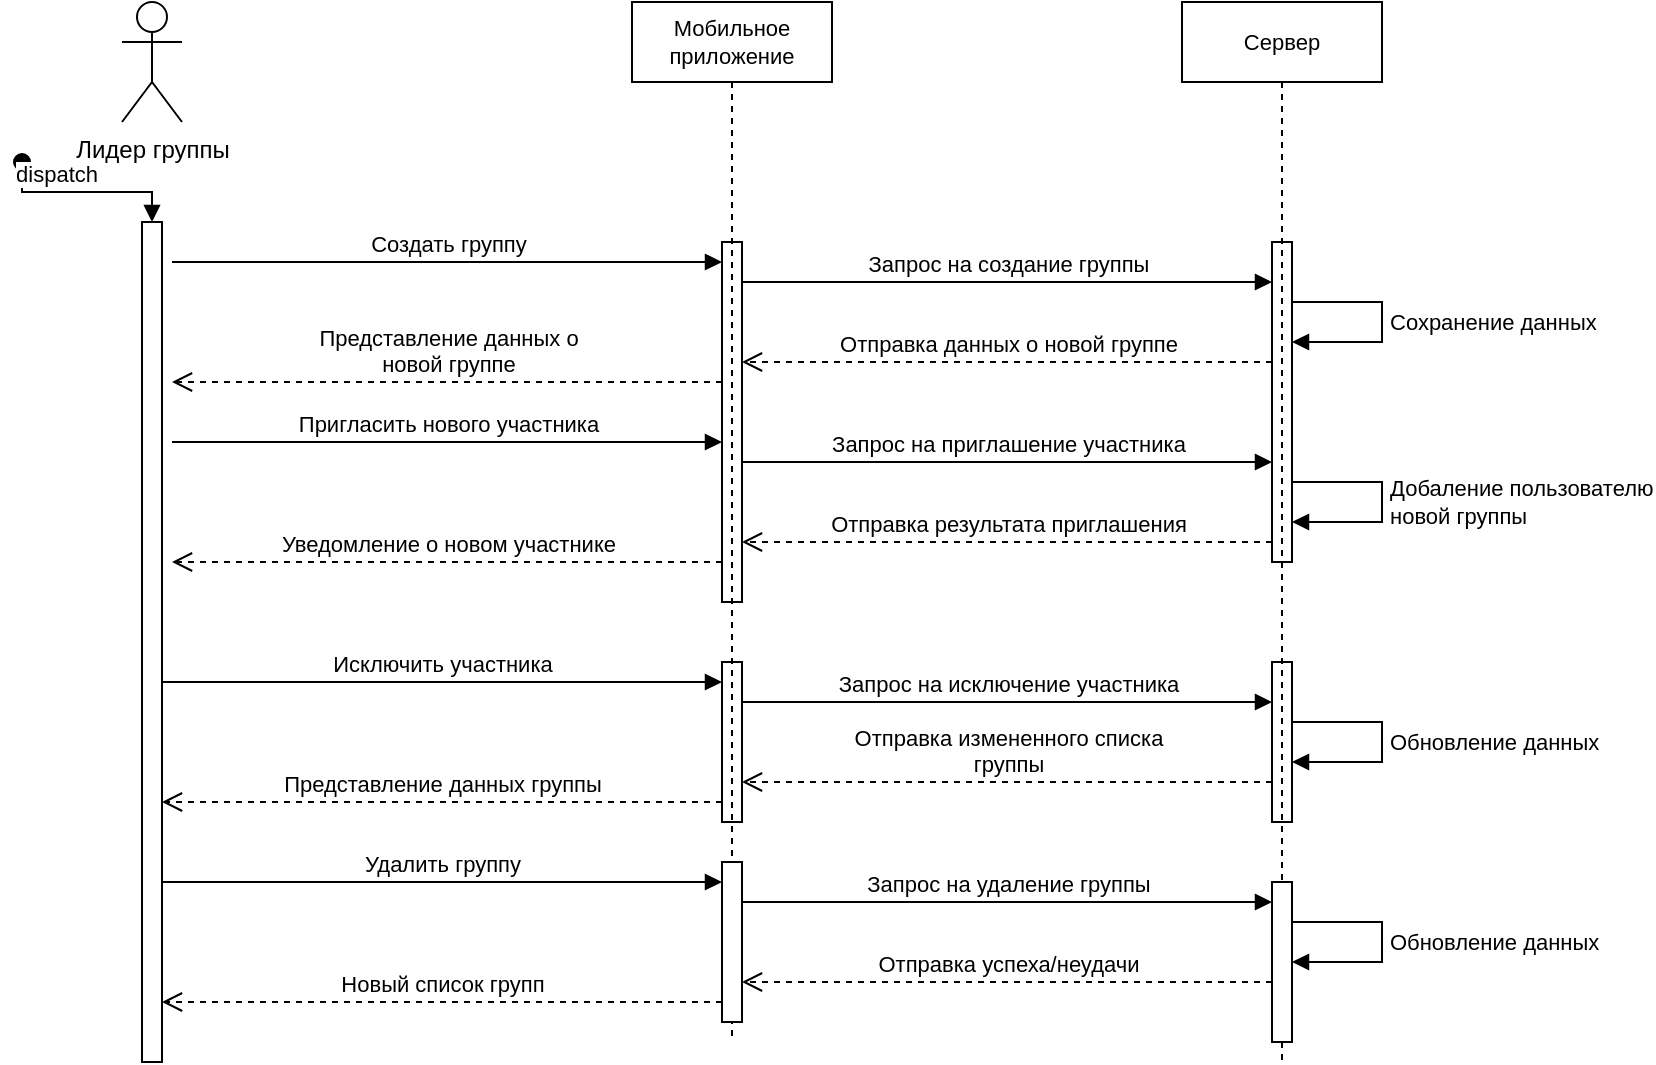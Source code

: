 <mxfile version="21.3.2" type="device">
  <diagram name="Страница 1" id="Wq2nfA6jhQTaQ1f7WmIL">
    <mxGraphModel dx="1485" dy="840" grid="1" gridSize="10" guides="1" tooltips="1" connect="1" arrows="1" fold="1" page="1" pageScale="1" pageWidth="827" pageHeight="1169" math="0" shadow="0">
      <root>
        <mxCell id="0" />
        <mxCell id="1" parent="0" />
        <mxCell id="SyBxCnizRaTd1Was5sVj-2" value="Лидер группы" style="shape=umlActor;verticalLabelPosition=bottom;verticalAlign=top;html=1;" vertex="1" parent="1">
          <mxGeometry x="70" y="990" width="30" height="60" as="geometry" />
        </mxCell>
        <mxCell id="SyBxCnizRaTd1Was5sVj-34" value="Создать группу" style="html=1;verticalAlign=bottom;endArrow=block;edgeStyle=elbowEdgeStyle;elbow=vertical;curved=0;rounded=0;" edge="1" parent="1" target="SyBxCnizRaTd1Was5sVj-60">
          <mxGeometry relative="1" as="geometry">
            <mxPoint x="95" y="1120" as="sourcePoint" />
            <Array as="points">
              <mxPoint x="170" y="1120" />
            </Array>
          </mxGeometry>
        </mxCell>
        <mxCell id="SyBxCnizRaTd1Was5sVj-35" value="Запрос на создание группы" style="html=1;verticalAlign=bottom;endArrow=block;edgeStyle=elbowEdgeStyle;elbow=vertical;curved=0;rounded=0;" edge="1" parent="1" source="SyBxCnizRaTd1Was5sVj-60" target="SyBxCnizRaTd1Was5sVj-72">
          <mxGeometry relative="1" as="geometry">
            <mxPoint x="575" y="1110" as="sourcePoint" />
            <Array as="points">
              <mxPoint x="410" y="1130" />
            </Array>
          </mxGeometry>
        </mxCell>
        <mxCell id="SyBxCnizRaTd1Was5sVj-36" value="Сохранение данных" style="html=1;align=left;spacingLeft=2;endArrow=block;rounded=0;edgeStyle=orthogonalEdgeStyle;curved=0;rounded=0;fontSize=11;" edge="1" parent="1">
          <mxGeometry relative="1" as="geometry">
            <mxPoint x="655" y="1140" as="sourcePoint" />
            <Array as="points">
              <mxPoint x="700" y="1140" />
              <mxPoint x="700" y="1160" />
            </Array>
            <mxPoint x="655" y="1160" as="targetPoint" />
          </mxGeometry>
        </mxCell>
        <mxCell id="SyBxCnizRaTd1Was5sVj-37" value="Отправка данных о новой группе" style="html=1;verticalAlign=bottom;endArrow=open;dashed=1;endSize=8;edgeStyle=elbowEdgeStyle;elbow=vertical;curved=0;rounded=0;" edge="1" parent="1" source="SyBxCnizRaTd1Was5sVj-72" target="SyBxCnizRaTd1Was5sVj-60">
          <mxGeometry relative="1" as="geometry">
            <mxPoint x="575" y="1185" as="targetPoint" />
            <Array as="points">
              <mxPoint x="430" y="1170" />
            </Array>
          </mxGeometry>
        </mxCell>
        <mxCell id="SyBxCnizRaTd1Was5sVj-38" value="&lt;div&gt;Представление данных о&lt;/div&gt;&lt;div&gt;новой группе&lt;br&gt;&lt;/div&gt;" style="html=1;verticalAlign=bottom;endArrow=open;dashed=1;endSize=8;edgeStyle=elbowEdgeStyle;elbow=vertical;curved=0;rounded=0;" edge="1" parent="1" source="SyBxCnizRaTd1Was5sVj-60">
          <mxGeometry relative="1" as="geometry">
            <mxPoint x="95" y="1180" as="targetPoint" />
            <Array as="points">
              <mxPoint x="150" y="1180" />
              <mxPoint x="200" y="1170" />
            </Array>
          </mxGeometry>
        </mxCell>
        <mxCell id="SyBxCnizRaTd1Was5sVj-39" value="Пригласить нового участника" style="html=1;verticalAlign=bottom;endArrow=block;edgeStyle=elbowEdgeStyle;elbow=vertical;curved=0;rounded=0;" edge="1" parent="1">
          <mxGeometry relative="1" as="geometry">
            <mxPoint x="95" y="1210" as="sourcePoint" />
            <mxPoint x="370" y="1210" as="targetPoint" />
            <Array as="points">
              <mxPoint x="170" y="1210" />
            </Array>
          </mxGeometry>
        </mxCell>
        <mxCell id="SyBxCnizRaTd1Was5sVj-40" value="Запрос на приглашение участника" style="html=1;verticalAlign=bottom;endArrow=block;edgeStyle=elbowEdgeStyle;elbow=vertical;curved=0;rounded=0;" edge="1" parent="1">
          <mxGeometry relative="1" as="geometry">
            <mxPoint x="380" y="1220" as="sourcePoint" />
            <mxPoint x="645" y="1220" as="targetPoint" />
            <Array as="points">
              <mxPoint x="410" y="1220" />
            </Array>
          </mxGeometry>
        </mxCell>
        <mxCell id="SyBxCnizRaTd1Was5sVj-41" value="Добаление пользователю&lt;br&gt;новой группы" style="html=1;align=left;spacingLeft=2;endArrow=block;rounded=0;edgeStyle=orthogonalEdgeStyle;curved=0;rounded=0;fontSize=11;" edge="1" parent="1">
          <mxGeometry relative="1" as="geometry">
            <mxPoint x="655" y="1230" as="sourcePoint" />
            <Array as="points">
              <mxPoint x="700" y="1230" />
              <mxPoint x="700" y="1250" />
            </Array>
            <mxPoint x="655" y="1250" as="targetPoint" />
          </mxGeometry>
        </mxCell>
        <mxCell id="SyBxCnizRaTd1Was5sVj-42" value="Отправка результата приглашения" style="html=1;verticalAlign=bottom;endArrow=open;dashed=1;endSize=8;edgeStyle=elbowEdgeStyle;elbow=vertical;curved=0;rounded=0;" edge="1" parent="1">
          <mxGeometry relative="1" as="geometry">
            <mxPoint x="380" y="1260" as="targetPoint" />
            <mxPoint x="645" y="1260" as="sourcePoint" />
            <Array as="points">
              <mxPoint x="430" y="1260" />
            </Array>
          </mxGeometry>
        </mxCell>
        <mxCell id="SyBxCnizRaTd1Was5sVj-43" value="Уведомление о новом участнике" style="html=1;verticalAlign=bottom;endArrow=open;dashed=1;endSize=8;edgeStyle=elbowEdgeStyle;elbow=vertical;curved=0;rounded=0;" edge="1" parent="1" source="SyBxCnizRaTd1Was5sVj-60">
          <mxGeometry relative="1" as="geometry">
            <mxPoint x="95" y="1270" as="targetPoint" />
            <mxPoint x="360" y="1270" as="sourcePoint" />
            <Array as="points">
              <mxPoint x="145" y="1270" />
            </Array>
          </mxGeometry>
        </mxCell>
        <mxCell id="SyBxCnizRaTd1Was5sVj-44" value="Исключить участника" style="html=1;verticalAlign=bottom;endArrow=block;edgeStyle=elbowEdgeStyle;elbow=vertical;curved=0;rounded=0;" edge="1" parent="1" source="SyBxCnizRaTd1Was5sVj-76" target="SyBxCnizRaTd1Was5sVj-61">
          <mxGeometry relative="1" as="geometry">
            <mxPoint x="95" y="1330" as="sourcePoint" />
            <Array as="points">
              <mxPoint x="170" y="1330" />
            </Array>
          </mxGeometry>
        </mxCell>
        <mxCell id="SyBxCnizRaTd1Was5sVj-45" value="Запрос на исключение участника" style="html=1;verticalAlign=bottom;endArrow=block;edgeStyle=elbowEdgeStyle;elbow=vertical;curved=0;rounded=0;" edge="1" parent="1" source="SyBxCnizRaTd1Was5sVj-61" target="SyBxCnizRaTd1Was5sVj-73">
          <mxGeometry relative="1" as="geometry">
            <mxPoint x="575" y="1320" as="sourcePoint" />
            <Array as="points">
              <mxPoint x="480" y="1340" />
            </Array>
          </mxGeometry>
        </mxCell>
        <mxCell id="SyBxCnizRaTd1Was5sVj-46" value="Обновление данных" style="html=1;align=left;spacingLeft=2;endArrow=block;rounded=0;edgeStyle=orthogonalEdgeStyle;curved=0;rounded=0;fontSize=11;" edge="1" parent="1">
          <mxGeometry relative="1" as="geometry">
            <mxPoint x="655" y="1350" as="sourcePoint" />
            <Array as="points">
              <mxPoint x="700" y="1350" />
              <mxPoint x="700" y="1370" />
            </Array>
            <mxPoint x="655" y="1370" as="targetPoint" />
          </mxGeometry>
        </mxCell>
        <mxCell id="SyBxCnizRaTd1Was5sVj-47" value="&lt;div&gt;Отправка измененного списка&lt;/div&gt;&lt;div&gt;группы&lt;br&gt;&lt;/div&gt;" style="html=1;verticalAlign=bottom;endArrow=open;dashed=1;endSize=8;edgeStyle=elbowEdgeStyle;elbow=vertical;curved=0;rounded=0;" edge="1" parent="1" source="SyBxCnizRaTd1Was5sVj-73" target="SyBxCnizRaTd1Was5sVj-61">
          <mxGeometry relative="1" as="geometry">
            <mxPoint x="575" y="1395" as="targetPoint" />
            <Array as="points">
              <mxPoint x="420" y="1380" />
            </Array>
          </mxGeometry>
        </mxCell>
        <mxCell id="SyBxCnizRaTd1Was5sVj-48" value="Представление данных группы" style="html=1;verticalAlign=bottom;endArrow=open;dashed=1;endSize=8;edgeStyle=elbowEdgeStyle;elbow=vertical;curved=0;rounded=0;" edge="1" parent="1" source="SyBxCnizRaTd1Was5sVj-61" target="SyBxCnizRaTd1Was5sVj-76">
          <mxGeometry relative="1" as="geometry">
            <mxPoint x="95" y="1390" as="targetPoint" />
            <Array as="points">
              <mxPoint x="150" y="1390" />
            </Array>
          </mxGeometry>
        </mxCell>
        <mxCell id="SyBxCnizRaTd1Was5sVj-60" value="" style="html=1;points=[];perimeter=orthogonalPerimeter;outlineConnect=0;targetShapes=umlLifeline;portConstraint=eastwest;newEdgeStyle={&quot;edgeStyle&quot;:&quot;elbowEdgeStyle&quot;,&quot;elbow&quot;:&quot;vertical&quot;,&quot;curved&quot;:0,&quot;rounded&quot;:0};" vertex="1" parent="1">
          <mxGeometry x="370" y="1110" width="10" height="180" as="geometry" />
        </mxCell>
        <mxCell id="SyBxCnizRaTd1Was5sVj-61" value="" style="html=1;points=[];perimeter=orthogonalPerimeter;outlineConnect=0;targetShapes=umlLifeline;portConstraint=eastwest;newEdgeStyle={&quot;edgeStyle&quot;:&quot;elbowEdgeStyle&quot;,&quot;elbow&quot;:&quot;vertical&quot;,&quot;curved&quot;:0,&quot;rounded&quot;:0};" vertex="1" parent="1">
          <mxGeometry x="370" y="1320" width="10" height="80" as="geometry" />
        </mxCell>
        <mxCell id="SyBxCnizRaTd1Was5sVj-72" value="" style="html=1;points=[];perimeter=orthogonalPerimeter;outlineConnect=0;targetShapes=umlLifeline;portConstraint=eastwest;newEdgeStyle={&quot;edgeStyle&quot;:&quot;elbowEdgeStyle&quot;,&quot;elbow&quot;:&quot;vertical&quot;,&quot;curved&quot;:0,&quot;rounded&quot;:0};" vertex="1" parent="1">
          <mxGeometry x="645" y="1110" width="10" height="160" as="geometry" />
        </mxCell>
        <mxCell id="SyBxCnizRaTd1Was5sVj-73" value="" style="html=1;points=[];perimeter=orthogonalPerimeter;outlineConnect=0;targetShapes=umlLifeline;portConstraint=eastwest;newEdgeStyle={&quot;edgeStyle&quot;:&quot;elbowEdgeStyle&quot;,&quot;elbow&quot;:&quot;vertical&quot;,&quot;curved&quot;:0,&quot;rounded&quot;:0};" vertex="1" parent="1">
          <mxGeometry x="645" y="1320" width="10" height="80" as="geometry" />
        </mxCell>
        <mxCell id="SyBxCnizRaTd1Was5sVj-74" value="Сервер" style="shape=umlLifeline;perimeter=lifelinePerimeter;whiteSpace=wrap;html=1;container=0;dropTarget=0;collapsible=0;recursiveResize=0;outlineConnect=0;portConstraint=eastwest;newEdgeStyle={&quot;edgeStyle&quot;:&quot;elbowEdgeStyle&quot;,&quot;elbow&quot;:&quot;vertical&quot;,&quot;curved&quot;:0,&quot;rounded&quot;:0};fontSize=11;" vertex="1" parent="1">
          <mxGeometry x="600" y="990" width="100" height="530" as="geometry" />
        </mxCell>
        <mxCell id="SyBxCnizRaTd1Was5sVj-87" value="" style="html=1;points=[];perimeter=orthogonalPerimeter;outlineConnect=0;targetShapes=umlLifeline;portConstraint=eastwest;newEdgeStyle={&quot;edgeStyle&quot;:&quot;elbowEdgeStyle&quot;,&quot;elbow&quot;:&quot;vertical&quot;,&quot;curved&quot;:0,&quot;rounded&quot;:0};" vertex="1" parent="SyBxCnizRaTd1Was5sVj-74">
          <mxGeometry x="45" y="440" width="10" height="80" as="geometry" />
        </mxCell>
        <mxCell id="SyBxCnizRaTd1Was5sVj-75" value="Мобильное приложение" style="shape=umlLifeline;perimeter=lifelinePerimeter;whiteSpace=wrap;html=1;container=0;dropTarget=0;collapsible=0;recursiveResize=0;outlineConnect=0;portConstraint=eastwest;newEdgeStyle={&quot;edgeStyle&quot;:&quot;elbowEdgeStyle&quot;,&quot;elbow&quot;:&quot;vertical&quot;,&quot;curved&quot;:0,&quot;rounded&quot;:0};fontSize=11;" vertex="1" parent="1">
          <mxGeometry x="325" y="990" width="100" height="520" as="geometry" />
        </mxCell>
        <mxCell id="SyBxCnizRaTd1Was5sVj-86" value="" style="html=1;points=[];perimeter=orthogonalPerimeter;outlineConnect=0;targetShapes=umlLifeline;portConstraint=eastwest;newEdgeStyle={&quot;edgeStyle&quot;:&quot;elbowEdgeStyle&quot;,&quot;elbow&quot;:&quot;vertical&quot;,&quot;curved&quot;:0,&quot;rounded&quot;:0};" vertex="1" parent="SyBxCnizRaTd1Was5sVj-75">
          <mxGeometry x="45" y="430" width="10" height="80" as="geometry" />
        </mxCell>
        <mxCell id="SyBxCnizRaTd1Was5sVj-76" value="" style="html=1;points=[];perimeter=orthogonalPerimeter;outlineConnect=0;targetShapes=umlLifeline;portConstraint=eastwest;newEdgeStyle={&quot;edgeStyle&quot;:&quot;elbowEdgeStyle&quot;,&quot;elbow&quot;:&quot;vertical&quot;,&quot;curved&quot;:0,&quot;rounded&quot;:0};" vertex="1" parent="1">
          <mxGeometry x="80" y="1100" width="10" height="420" as="geometry" />
        </mxCell>
        <mxCell id="SyBxCnizRaTd1Was5sVj-77" value="dispatch" style="html=1;verticalAlign=bottom;startArrow=oval;startFill=1;endArrow=block;startSize=8;edgeStyle=elbowEdgeStyle;elbow=vertical;curved=0;rounded=0;" edge="1" parent="1" target="SyBxCnizRaTd1Was5sVj-76">
          <mxGeometry x="-0.328" width="60" relative="1" as="geometry">
            <mxPoint x="20" y="1070" as="sourcePoint" />
            <mxPoint x="80" y="1070" as="targetPoint" />
            <mxPoint as="offset" />
          </mxGeometry>
        </mxCell>
        <mxCell id="SyBxCnizRaTd1Was5sVj-84" value="Запрос на удаление группы" style="html=1;verticalAlign=bottom;endArrow=block;edgeStyle=elbowEdgeStyle;elbow=vertical;curved=0;rounded=0;" edge="1" parent="1">
          <mxGeometry relative="1" as="geometry">
            <mxPoint x="380" y="1440" as="sourcePoint" />
            <Array as="points">
              <mxPoint x="480" y="1440" />
            </Array>
            <mxPoint x="645" y="1440" as="targetPoint" />
          </mxGeometry>
        </mxCell>
        <mxCell id="SyBxCnizRaTd1Was5sVj-85" value="Отправка успеха/неудачи" style="html=1;verticalAlign=bottom;endArrow=open;dashed=1;endSize=8;edgeStyle=elbowEdgeStyle;elbow=vertical;curved=0;rounded=0;" edge="1" parent="1">
          <mxGeometry relative="1" as="geometry">
            <mxPoint x="380" y="1480" as="targetPoint" />
            <Array as="points">
              <mxPoint x="420" y="1480" />
            </Array>
            <mxPoint x="645" y="1480" as="sourcePoint" />
          </mxGeometry>
        </mxCell>
        <mxCell id="SyBxCnizRaTd1Was5sVj-88" value="Обновление данных" style="html=1;align=left;spacingLeft=2;endArrow=block;rounded=0;edgeStyle=orthogonalEdgeStyle;curved=0;rounded=0;fontSize=11;" edge="1" parent="1">
          <mxGeometry relative="1" as="geometry">
            <mxPoint x="655" y="1450" as="sourcePoint" />
            <Array as="points">
              <mxPoint x="700" y="1450" />
              <mxPoint x="700" y="1470" />
            </Array>
            <mxPoint x="655" y="1470" as="targetPoint" />
          </mxGeometry>
        </mxCell>
        <mxCell id="SyBxCnizRaTd1Was5sVj-89" value="Удалить группу" style="html=1;verticalAlign=bottom;endArrow=block;edgeStyle=elbowEdgeStyle;elbow=vertical;curved=0;rounded=0;" edge="1" parent="1">
          <mxGeometry relative="1" as="geometry">
            <mxPoint x="90" y="1430" as="sourcePoint" />
            <Array as="points">
              <mxPoint x="170" y="1430" />
            </Array>
            <mxPoint x="370" y="1430" as="targetPoint" />
          </mxGeometry>
        </mxCell>
        <mxCell id="SyBxCnizRaTd1Was5sVj-90" value="Новый список групп" style="html=1;verticalAlign=bottom;endArrow=open;dashed=1;endSize=8;edgeStyle=elbowEdgeStyle;elbow=vertical;curved=0;rounded=0;" edge="1" parent="1">
          <mxGeometry relative="1" as="geometry">
            <mxPoint x="90" y="1490" as="targetPoint" />
            <Array as="points">
              <mxPoint x="150" y="1490" />
            </Array>
            <mxPoint x="370" y="1490" as="sourcePoint" />
          </mxGeometry>
        </mxCell>
      </root>
    </mxGraphModel>
  </diagram>
</mxfile>
